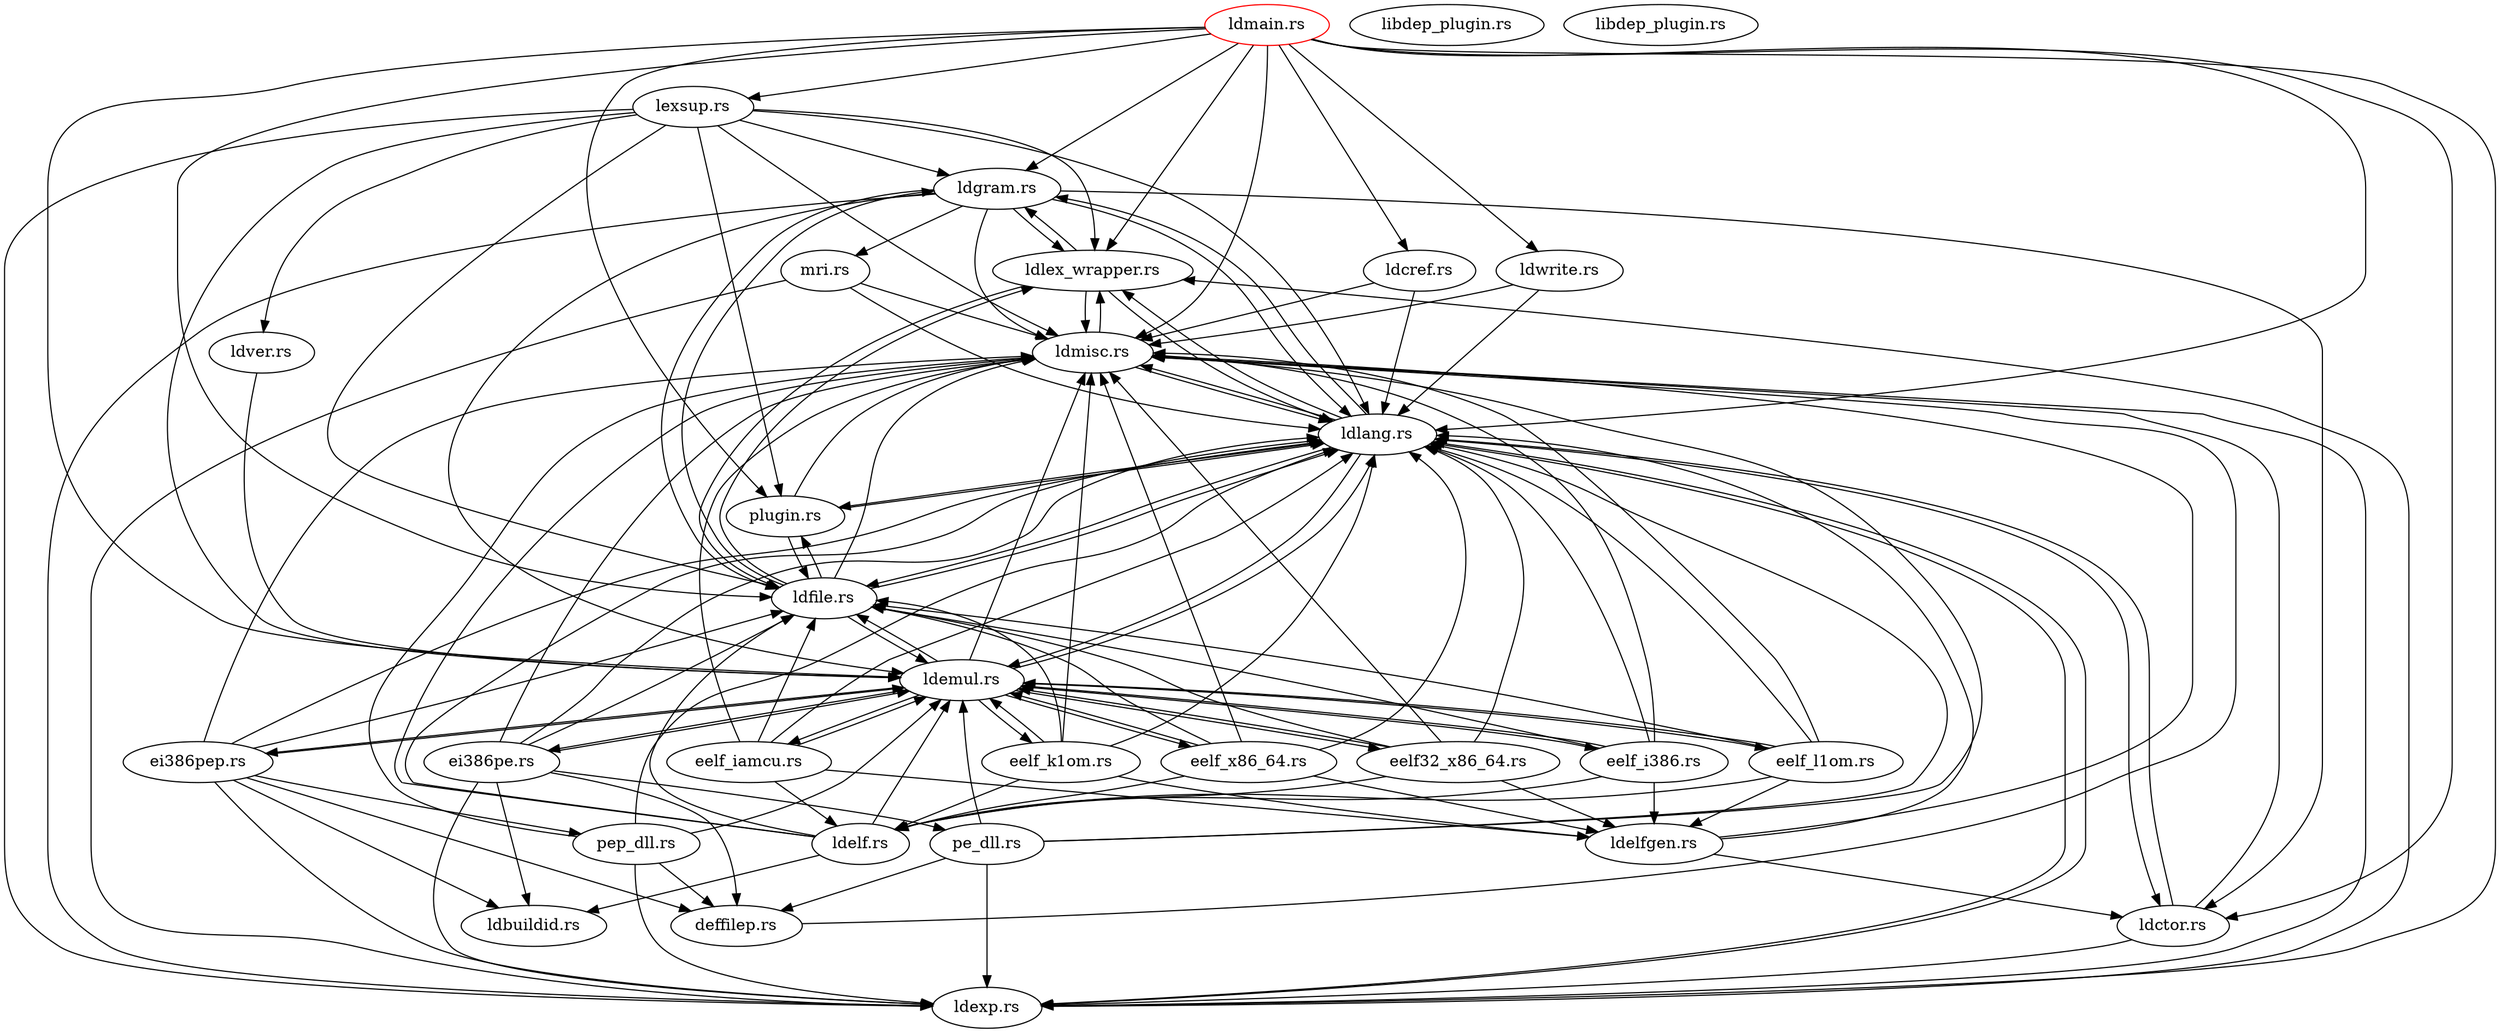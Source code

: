 strict digraph dependency_graph {
  0[label="lexsup.rs"]
  1[label="ldgram.rs"]
  2[label="ldlex_wrapper.rs"]
  3[label="ldlang.rs"]
  4[label="ldwrite.rs"]
  5[label="ldfile.rs"]
  6[color=red,label="ldmain.rs"]
  7[label="ldctor.rs"]
  8[label="mri.rs"]
  9[label="ldexp.rs"]
  10[label="ldemul.rs"]
  11[label="ldver.rs"]
  12[label="ldmisc.rs"]
  13[label="ldelfgen.rs"]
  14[label="ldcref.rs"]
  15[label="plugin.rs"]
  16[label="ldelf.rs"]
  17[label="ldbuildid.rs"]
  18[label="pe_dll.rs"]
  19[label="deffilep.rs"]
  20[label="pep_dll.rs"]
  21[label="libdep_plugin.rs"]
  22[label="libdep_plugin.rs"]
  23[label="ei386pe.rs"]
  24[label="ei386pep.rs"]
  25[label="eelf_iamcu.rs"]
  26[label="eelf_k1om.rs"]
  27[label="eelf_i386.rs"]
  28[label="eelf_l1om.rs"]
  29[label="eelf32_x86_64.rs"]
  30[label="eelf_x86_64.rs"]
  0 -> 1
  0 -> 12
  0 -> 9
  0 -> 9
  0 -> 3
  0 -> 3
  0 -> 3
  0 -> 3
  0 -> 3
  0 -> 3
  0 -> 3
  0 -> 3
  0 -> 3
  0 -> 3
  0 -> 3
  0 -> 3
  0 -> 3
  0 -> 3
  0 -> 3
  0 -> 3
  0 -> 3
  0 -> 3
  0 -> 2
  0 -> 2
  0 -> 2
  0 -> 5
  0 -> 5
  0 -> 11
  0 -> 15
  0 -> 10
  0 -> 5
  0 -> 15
  0 -> 15
  0 -> 10
  0 -> 5
  0 -> 10
  0 -> 10
  0 -> 10
  1 -> 12
  1 -> 2
  1 -> 5
  1 -> 3
  1 -> 3
  1 -> 3
  1 -> 3
  1 -> 2
  1 -> 2
  1 -> 2
  1 -> 3
  1 -> 3
  1 -> 9
  1 -> 3
  1 -> 2
  1 -> 3
  1 -> 3
  1 -> 2
  1 -> 5
  1 -> 9
  1 -> 3
  1 -> 3
  1 -> 2
  1 -> 3
  1 -> 3
  1 -> 3
  1 -> 9
  1 -> 9
  1 -> 9
  1 -> 9
  1 -> 9
  1 -> 9
  1 -> 3
  1 -> 10
  1 -> 10
  1 -> 3
  1 -> 3
  1 -> 3
  1 -> 9
  1 -> 9
  1 -> 3
  1 -> 3
  1 -> 3
  1 -> 7
  1 -> 3
  1 -> 3
  1 -> 3
  1 -> 3
  1 -> 2
  1 -> 3
  1 -> 3
  1 -> 3
  1 -> 3
  1 -> 3
  1 -> 3
  1 -> 3
  1 -> 3
  1 -> 5
  1 -> 3
  1 -> 3
  1 -> 5
  1 -> 3
  1 -> 2
  1 -> 3
  1 -> 8
  1 -> 8
  1 -> 8
  1 -> 8
  1 -> 8
  1 -> 8
  1 -> 8
  1 -> 8
  1 -> 8
  1 -> 8
  1 -> 8
  1 -> 8
  1 -> 8
  1 -> 2
  1 -> 2
  2 -> 12
  2 -> 12
  2 -> 3
  2 -> 1
  2 -> 5
  3 -> 1
  3 -> 12
  3 -> 9
  3 -> 9
  3 -> 9
  3 -> 9
  3 -> 9
  3 -> 9
  3 -> 9
  3 -> 9
  3 -> 9
  3 -> 9
  3 -> 9
  3 -> 9
  3 -> 9
  3 -> 12
  3 -> 12
  3 -> 10
  3 -> 12
  3 -> 12
  3 -> 12
  3 -> 5
  3 -> 5
  3 -> 10
  3 -> 7
  3 -> 7
  3 -> 10
  3 -> 10
  3 -> 10
  3 -> 2
  3 -> 5
  3 -> 2
  3 -> 5
  3 -> 10
  3 -> 12
  3 -> 5
  3 -> 10
  3 -> 10
  3 -> 10
  3 -> 10
  3 -> 10
  3 -> 10
  3 -> 7
  3 -> 10
  3 -> 10
  3 -> 15
  3 -> 15
  3 -> 10
  3 -> 10
  3 -> 10
  4 -> 12
  4 -> 3
  4 -> 3
  4 -> 12
  4 -> 12
  5 -> 12
  5 -> 12
  5 -> 3
  5 -> 3
  5 -> 2
  5 -> 2
  5 -> 15
  5 -> 15
  5 -> 2
  5 -> 2
  5 -> 2
  5 -> 1
  5 -> 2
  5 -> 2
  5 -> 10
  5 -> 10
  5 -> 10
  6 -> 1
  6 -> 14
  6 -> 14
  6 -> 14
  6 -> 14
  6 -> 12
  6 -> 12
  6 -> 12
  6 -> 12
  6 -> 12
  6 -> 12
  6 -> 12
  6 -> 4
  6 -> 9
  6 -> 9
  6 -> 3
  6 -> 3
  6 -> 3
  6 -> 3
  6 -> 3
  6 -> 3
  6 -> 3
  6 -> 3
  6 -> 3
  6 -> 3
  6 -> 3
  6 -> 3
  6 -> 3
  6 -> 3
  6 -> 3
  6 -> 2
  6 -> 2
  6 -> 2
  6 -> 0
  6 -> 5
  6 -> 5
  6 -> 5
  6 -> 10
  6 -> 10
  6 -> 10
  6 -> 10
  6 -> 10
  6 -> 10
  6 -> 7
  6 -> 15
  6 -> 15
  6 -> 15
  6 -> 15
  7 -> 9
  7 -> 9
  7 -> 9
  7 -> 9
  7 -> 9
  7 -> 3
  7 -> 3
  7 -> 3
  7 -> 3
  7 -> 3
  7 -> 3
  7 -> 12
  7 -> 12
  7 -> 12
  7 -> 12
  8 -> 12
  8 -> 9
  8 -> 9
  8 -> 3
  8 -> 3
  8 -> 3
  8 -> 3
  8 -> 3
  8 -> 3
  8 -> 3
  8 -> 12
  9 -> 12
  9 -> 12
  9 -> 12
  9 -> 3
  9 -> 2
  9 -> 2
  9 -> 3
  9 -> 3
  9 -> 3
  9 -> 3
  10 -> 12
  10 -> 12
  10 -> 3
  10 -> 3
  10 -> 3
  10 -> 3
  10 -> 3
  10 -> 3
  10 -> 3
  10 -> 5
  10 -> 5
  10 -> 23
  10 -> 24
  10 -> 26
  10 -> 28
  10 -> 25
  10 -> 27
  10 -> 29
  10 -> 30
  11 -> 10
  12 -> 2
  12 -> 2
  12 -> 3
  13 -> 12
  13 -> 3
  13 -> 3
  13 -> 3
  13 -> 3
  13 -> 7
  14 -> 12
  14 -> 12
  14 -> 12
  14 -> 3
  14 -> 3
  15 -> 12
  15 -> 12
  15 -> 12
  15 -> 12
  15 -> 12
  15 -> 3
  15 -> 5
  16 -> 12
  16 -> 12
  16 -> 12
  16 -> 12
  16 -> 3
  16 -> 3
  16 -> 3
  16 -> 3
  16 -> 3
  16 -> 3
  16 -> 3
  16 -> 3
  16 -> 3
  16 -> 5
  16 -> 5
  16 -> 10
  16 -> 10
  16 -> 10
  16 -> 10
  16 -> 17
  16 -> 17
  18 -> 12
  18 -> 9
  18 -> 3
  18 -> 3
  18 -> 3
  18 -> 3
  18 -> 3
  18 -> 3
  18 -> 12
  18 -> 12
  18 -> 10
  18 -> 19
  18 -> 19
  18 -> 19
  18 -> 19
  18 -> 19
  18 -> 19
  18 -> 19
  19 -> 12
  20 -> 12
  20 -> 9
  20 -> 3
  20 -> 3
  20 -> 3
  20 -> 3
  20 -> 3
  20 -> 3
  20 -> 12
  20 -> 12
  20 -> 10
  20 -> 19
  20 -> 19
  20 -> 19
  20 -> 19
  20 -> 19
  20 -> 19
  20 -> 19
  23 -> 12
  23 -> 9
  23 -> 9
  23 -> 9
  23 -> 9
  23 -> 3
  23 -> 3
  23 -> 3
  23 -> 3
  23 -> 3
  23 -> 3
  23 -> 3
  23 -> 3
  23 -> 3
  23 -> 3
  23 -> 3
  23 -> 3
  23 -> 3
  23 -> 3
  23 -> 3
  23 -> 5
  23 -> 5
  23 -> 5
  23 -> 10
  23 -> 10
  23 -> 10
  23 -> 10
  23 -> 10
  23 -> 10
  23 -> 10
  23 -> 10
  23 -> 10
  23 -> 10
  23 -> 10
  23 -> 12
  23 -> 17
  23 -> 17
  23 -> 17
  23 -> 19
  23 -> 18
  23 -> 18
  23 -> 18
  23 -> 18
  23 -> 18
  23 -> 18
  23 -> 18
  23 -> 18
  23 -> 18
  23 -> 18
  23 -> 18
  23 -> 18
  23 -> 18
  23 -> 18
  23 -> 18
  23 -> 18
  23 -> 18
  23 -> 18
  23 -> 18
  23 -> 18
  23 -> 18
  23 -> 18
  23 -> 18
  23 -> 18
  23 -> 18
  24 -> 12
  24 -> 9
  24 -> 9
  24 -> 9
  24 -> 9
  24 -> 3
  24 -> 3
  24 -> 3
  24 -> 3
  24 -> 3
  24 -> 3
  24 -> 3
  24 -> 3
  24 -> 3
  24 -> 3
  24 -> 3
  24 -> 3
  24 -> 3
  24 -> 3
  24 -> 5
  24 -> 5
  24 -> 5
  24 -> 10
  24 -> 10
  24 -> 10
  24 -> 10
  24 -> 10
  24 -> 10
  24 -> 10
  24 -> 10
  24 -> 10
  24 -> 10
  24 -> 10
  24 -> 12
  24 -> 17
  24 -> 17
  24 -> 17
  24 -> 19
  24 -> 20
  24 -> 20
  24 -> 20
  24 -> 20
  24 -> 20
  24 -> 20
  24 -> 20
  24 -> 20
  24 -> 20
  24 -> 20
  24 -> 20
  24 -> 20
  24 -> 20
  24 -> 20
  24 -> 20
  24 -> 20
  24 -> 20
  24 -> 20
  24 -> 20
  24 -> 20
  24 -> 20
  24 -> 20
  24 -> 20
  24 -> 20
  24 -> 20
  25 -> 12
  25 -> 3
  25 -> 3
  25 -> 5
  25 -> 10
  25 -> 10
  25 -> 10
  25 -> 10
  25 -> 10
  25 -> 16
  25 -> 16
  25 -> 16
  25 -> 16
  25 -> 16
  25 -> 16
  25 -> 16
  25 -> 16
  25 -> 16
  25 -> 16
  25 -> 13
  25 -> 13
  25 -> 13
  25 -> 13
  26 -> 12
  26 -> 3
  26 -> 3
  26 -> 5
  26 -> 10
  26 -> 10
  26 -> 10
  26 -> 10
  26 -> 10
  26 -> 16
  26 -> 16
  26 -> 16
  26 -> 16
  26 -> 16
  26 -> 16
  26 -> 16
  26 -> 16
  26 -> 16
  26 -> 16
  26 -> 13
  26 -> 13
  26 -> 13
  26 -> 13
  27 -> 12
  27 -> 3
  27 -> 3
  27 -> 3
  27 -> 5
  27 -> 10
  27 -> 10
  27 -> 10
  27 -> 10
  27 -> 10
  27 -> 16
  27 -> 16
  27 -> 16
  27 -> 16
  27 -> 16
  27 -> 16
  27 -> 16
  27 -> 16
  27 -> 16
  27 -> 16
  27 -> 13
  27 -> 13
  27 -> 13
  27 -> 13
  28 -> 12
  28 -> 3
  28 -> 3
  28 -> 5
  28 -> 10
  28 -> 10
  28 -> 10
  28 -> 10
  28 -> 10
  28 -> 16
  28 -> 16
  28 -> 16
  28 -> 16
  28 -> 16
  28 -> 16
  28 -> 16
  28 -> 16
  28 -> 16
  28 -> 16
  28 -> 13
  28 -> 13
  28 -> 13
  28 -> 13
  29 -> 12
  29 -> 3
  29 -> 3
  29 -> 3
  29 -> 5
  29 -> 10
  29 -> 10
  29 -> 10
  29 -> 10
  29 -> 10
  29 -> 16
  29 -> 16
  29 -> 16
  29 -> 16
  29 -> 16
  29 -> 16
  29 -> 16
  29 -> 16
  29 -> 16
  29 -> 16
  29 -> 13
  29 -> 13
  29 -> 13
  29 -> 13
  30 -> 12
  30 -> 3
  30 -> 3
  30 -> 3
  30 -> 5
  30 -> 10
  30 -> 10
  30 -> 10
  30 -> 10
  30 -> 10
  30 -> 16
  30 -> 16
  30 -> 16
  30 -> 16
  30 -> 16
  30 -> 16
  30 -> 16
  30 -> 16
  30 -> 16
  30 -> 16
  30 -> 13
  30 -> 13
  30 -> 13
  30 -> 13
}